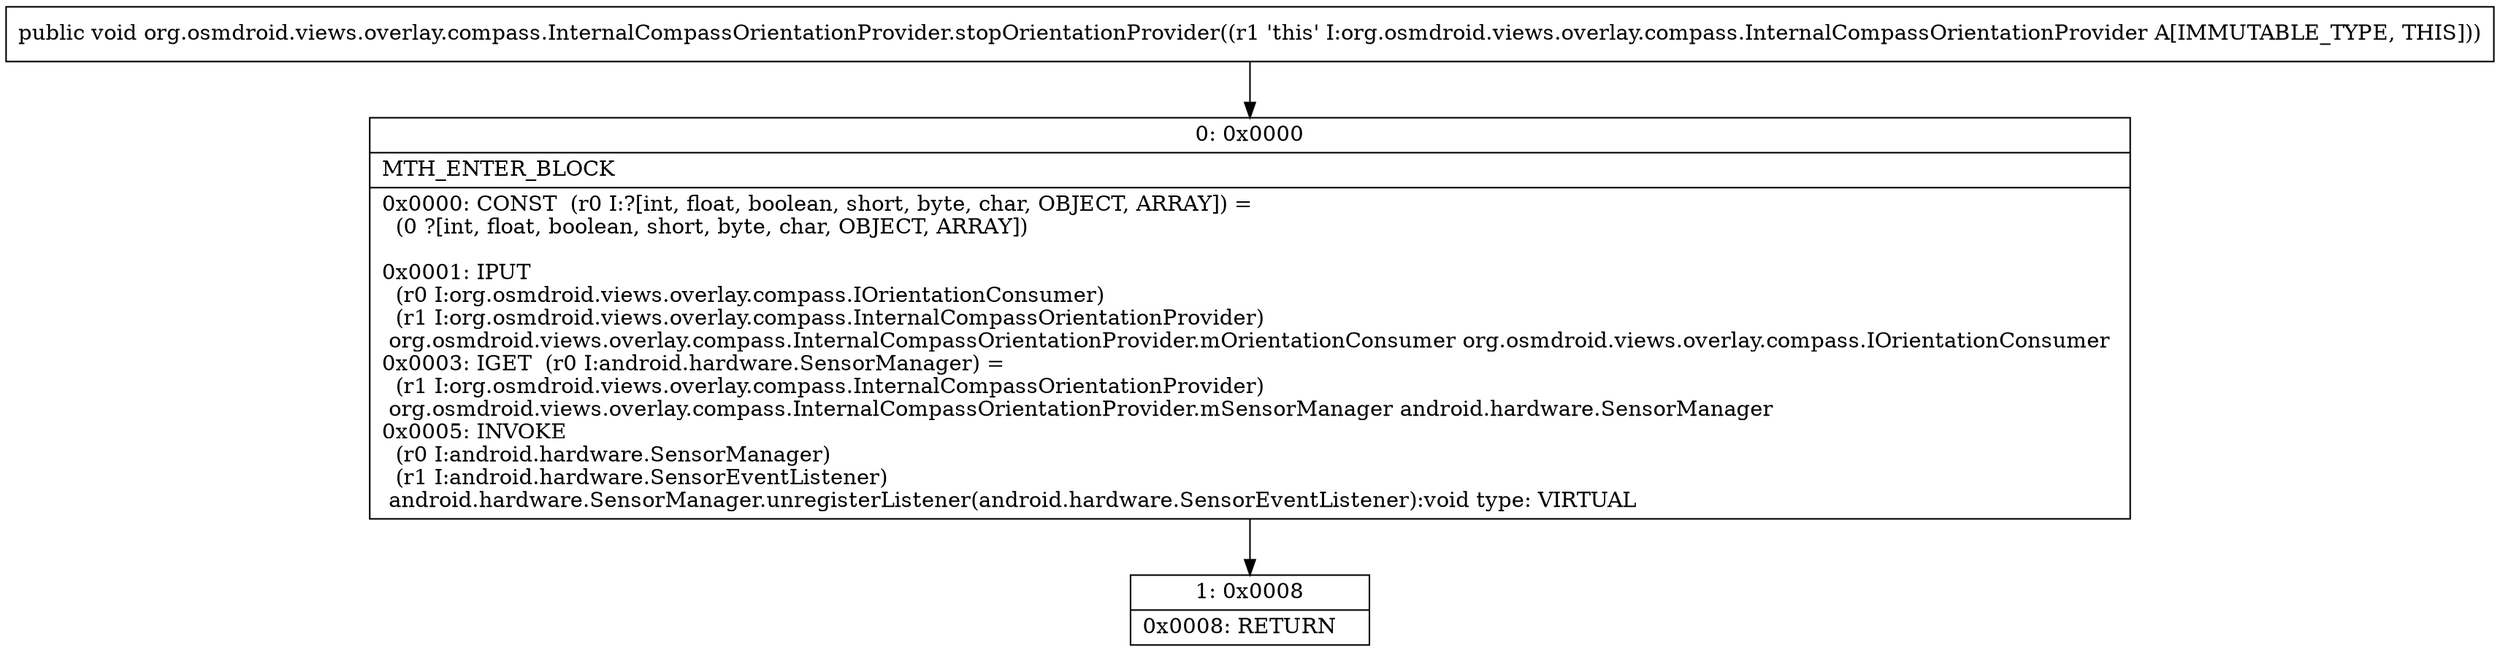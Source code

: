 digraph "CFG fororg.osmdroid.views.overlay.compass.InternalCompassOrientationProvider.stopOrientationProvider()V" {
Node_0 [shape=record,label="{0\:\ 0x0000|MTH_ENTER_BLOCK\l|0x0000: CONST  (r0 I:?[int, float, boolean, short, byte, char, OBJECT, ARRAY]) = \l  (0 ?[int, float, boolean, short, byte, char, OBJECT, ARRAY])\l \l0x0001: IPUT  \l  (r0 I:org.osmdroid.views.overlay.compass.IOrientationConsumer)\l  (r1 I:org.osmdroid.views.overlay.compass.InternalCompassOrientationProvider)\l org.osmdroid.views.overlay.compass.InternalCompassOrientationProvider.mOrientationConsumer org.osmdroid.views.overlay.compass.IOrientationConsumer \l0x0003: IGET  (r0 I:android.hardware.SensorManager) = \l  (r1 I:org.osmdroid.views.overlay.compass.InternalCompassOrientationProvider)\l org.osmdroid.views.overlay.compass.InternalCompassOrientationProvider.mSensorManager android.hardware.SensorManager \l0x0005: INVOKE  \l  (r0 I:android.hardware.SensorManager)\l  (r1 I:android.hardware.SensorEventListener)\l android.hardware.SensorManager.unregisterListener(android.hardware.SensorEventListener):void type: VIRTUAL \l}"];
Node_1 [shape=record,label="{1\:\ 0x0008|0x0008: RETURN   \l}"];
MethodNode[shape=record,label="{public void org.osmdroid.views.overlay.compass.InternalCompassOrientationProvider.stopOrientationProvider((r1 'this' I:org.osmdroid.views.overlay.compass.InternalCompassOrientationProvider A[IMMUTABLE_TYPE, THIS])) }"];
MethodNode -> Node_0;
Node_0 -> Node_1;
}

